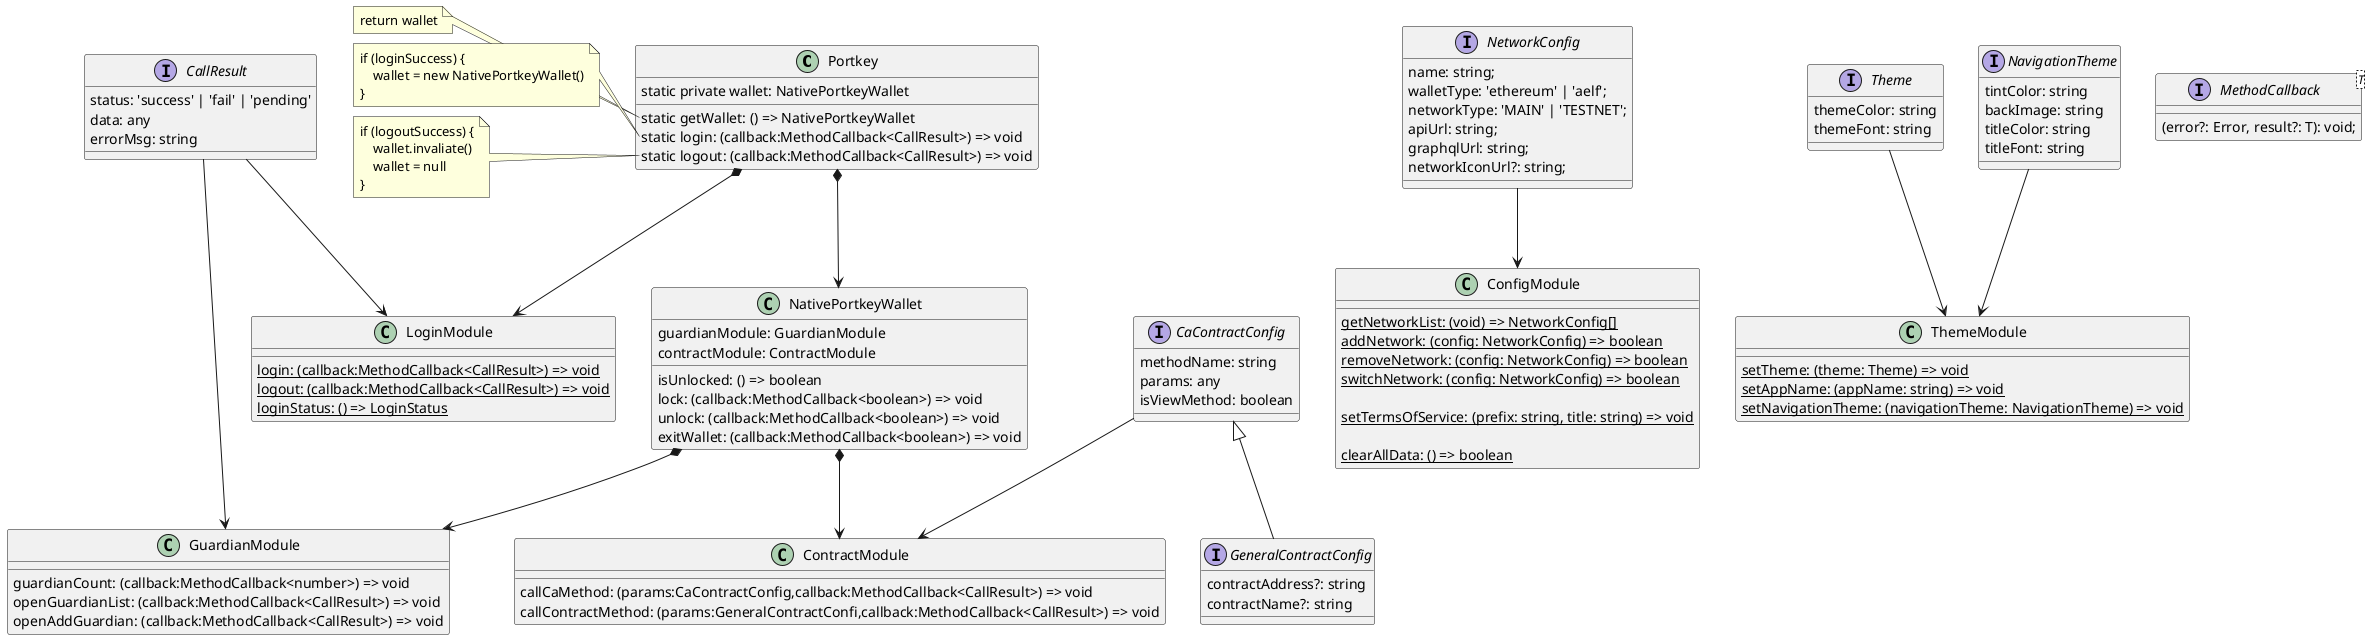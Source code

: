 @startuml wallet

class Portkey {
    static private wallet: NativePortkeyWallet
    static getWallet: () => NativePortkeyWallet
    static login: (callback:MethodCallback<CallResult>) => void
    static logout: (callback:MethodCallback<CallResult>) => void
}

note left of Portkey::getWallet
    return wallet
end note
note left of Portkey::login
    if (loginSuccess) {
        wallet = new NativePortkeyWallet()
    }
end note
note left of Portkey::logout
    if (logoutSuccess) {
        wallet.invaliate()
        wallet = null
    }
end note

class NativePortkeyWallet {
    isUnlocked: () => boolean
    lock: (callback:MethodCallback<boolean>) => void
    unlock: (callback:MethodCallback<boolean>) => void
    exitWallet: (callback:MethodCallback<boolean>) => void

    guardianModule: GuardianModule
    contractModule: ContractModule
}

class LoginModule {
    {static} login: (callback:MethodCallback<CallResult>) => void
    {static} logout: (callback:MethodCallback<CallResult>) => void
    {static} loginStatus: () => LoginStatus
}

class GuardianModule {
    guardianCount: (callback:MethodCallback<number>) => void
    openGuardianList: (callback:MethodCallback<CallResult>) => void
    openAddGuardian: (callback:MethodCallback<CallResult>) => void
}

class ConfigModule {
    {static} getNetworkList: (void) => NetworkConfig[]
    {static} addNetwork: (config: NetworkConfig) => boolean
    {static} removeNetwork: (config: NetworkConfig) => boolean
    {static} switchNetwork: (config: NetworkConfig) => boolean
    
    {static} setTermsOfService: (prefix: string, title: string) => void
    
    {static} clearAllData: () => boolean
}

interface NetworkConfig {
    name: string;
    walletType: 'ethereum' | 'aelf';
    networkType: 'MAIN' | 'TESTNET';
    apiUrl: string;
    graphqlUrl: string;
    networkIconUrl?: string;
}

class ThemeModule {
    {static} setTheme: (theme: Theme) => void
    {static} setAppName: (appName: string) => void
    {static} setNavigationTheme: (navigationTheme: NavigationTheme) => void
}

interface Theme {
    themeColor: string
    themeFont: string
}

interface NavigationTheme {
    tintColor: string
    backImage: string
    titleColor: string
    titleFont: string
}

class ContractModule {
    callCaMethod: (params:CaContractConfig,callback:MethodCallback<CallResult>) => void
    callContractMethod: (params:GeneralContractConfi,callback:MethodCallback<CallResult>) => void
}

interface MethodCallback<T> {
    (error?: Error, result?: T): void;
}

interface CaContractConfig {
    methodName: string
    params: any
    isViewMethod: boolean
}

interface GeneralContractConfig extends CaContractConfig {
    contractAddress?: string
    contractName?: string
}

interface CallResult {
    status: 'success' | 'fail' | 'pending'
    data: any
    errorMsg: string
}

' MethodCallback --> NativePortkeyWallet
' MethodCallback --> GuardianManager
' CaContractConfig --> NativePortkeyWallet
' AddGuardianConfig --> GuardianManager
' AddGuardianResult --> GuardianManager
Portkey *--> NativePortkeyWallet
Portkey *--> LoginModule
NativePortkeyWallet *--> GuardianModule
NativePortkeyWallet *--> ContractModule

CallResult --> LoginModule
CallResult --> GuardianModule
NetworkConfig --> ConfigModule
Theme --> ThemeModule
NavigationTheme --> ThemeModule
CaContractConfig --> ContractModule

@enduml
